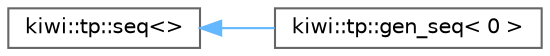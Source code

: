 digraph "Graphical Class Hierarchy"
{
 // LATEX_PDF_SIZE
  bgcolor="transparent";
  edge [fontname=Helvetica,fontsize=10,labelfontname=Helvetica,labelfontsize=10];
  node [fontname=Helvetica,fontsize=10,shape=box,height=0.2,width=0.4];
  rankdir="LR";
  Node0 [id="Node000000",label="kiwi::tp::seq\<\>",height=0.2,width=0.4,color="grey40", fillcolor="white", style="filled",URL="$structkiwi_1_1tp_1_1seq.html",tooltip=" "];
  Node0 -> Node1 [id="edge7_Node000000_Node000001",dir="back",color="steelblue1",style="solid",tooltip=" "];
  Node1 [id="Node000001",label="kiwi::tp::gen_seq\< 0 \>",height=0.2,width=0.4,color="grey40", fillcolor="white", style="filled",URL="$structkiwi_1_1tp_1_1gen__seq_3_010_01_4.html",tooltip=" "];
}
